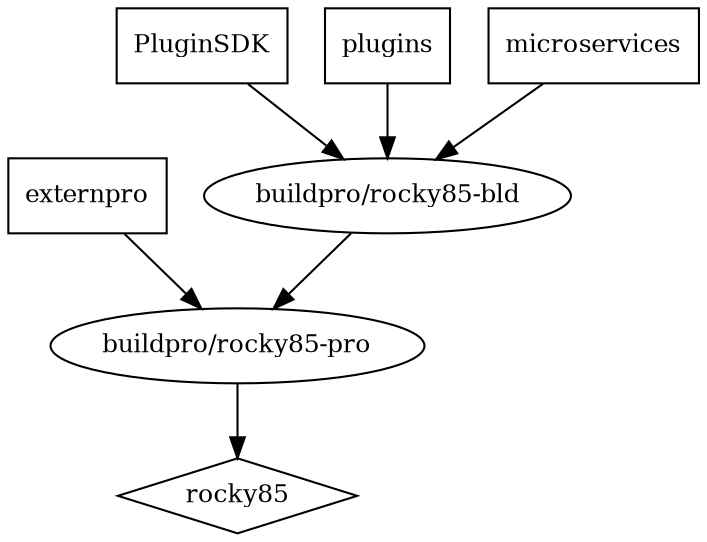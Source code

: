 digraph GG {
  node [fontsize=12];
  "rocky85" [shape=diamond];
  "externpro" [shape=box];
  "PluginSDK" [shape=box];
  "plugins" [shape=box];
  "microservices" [shape=box];
  "buildpro/rocky85-pro" -> "rocky85";
  "buildpro/rocky85-bld" -> "buildpro/rocky85-pro";
  "externpro" -> "buildpro/rocky85-pro";
  "PluginSDK" -> "buildpro/rocky85-bld";
  "plugins" -> "buildpro/rocky85-bld";
  "microservices" -> "buildpro/rocky85-bld";
}
